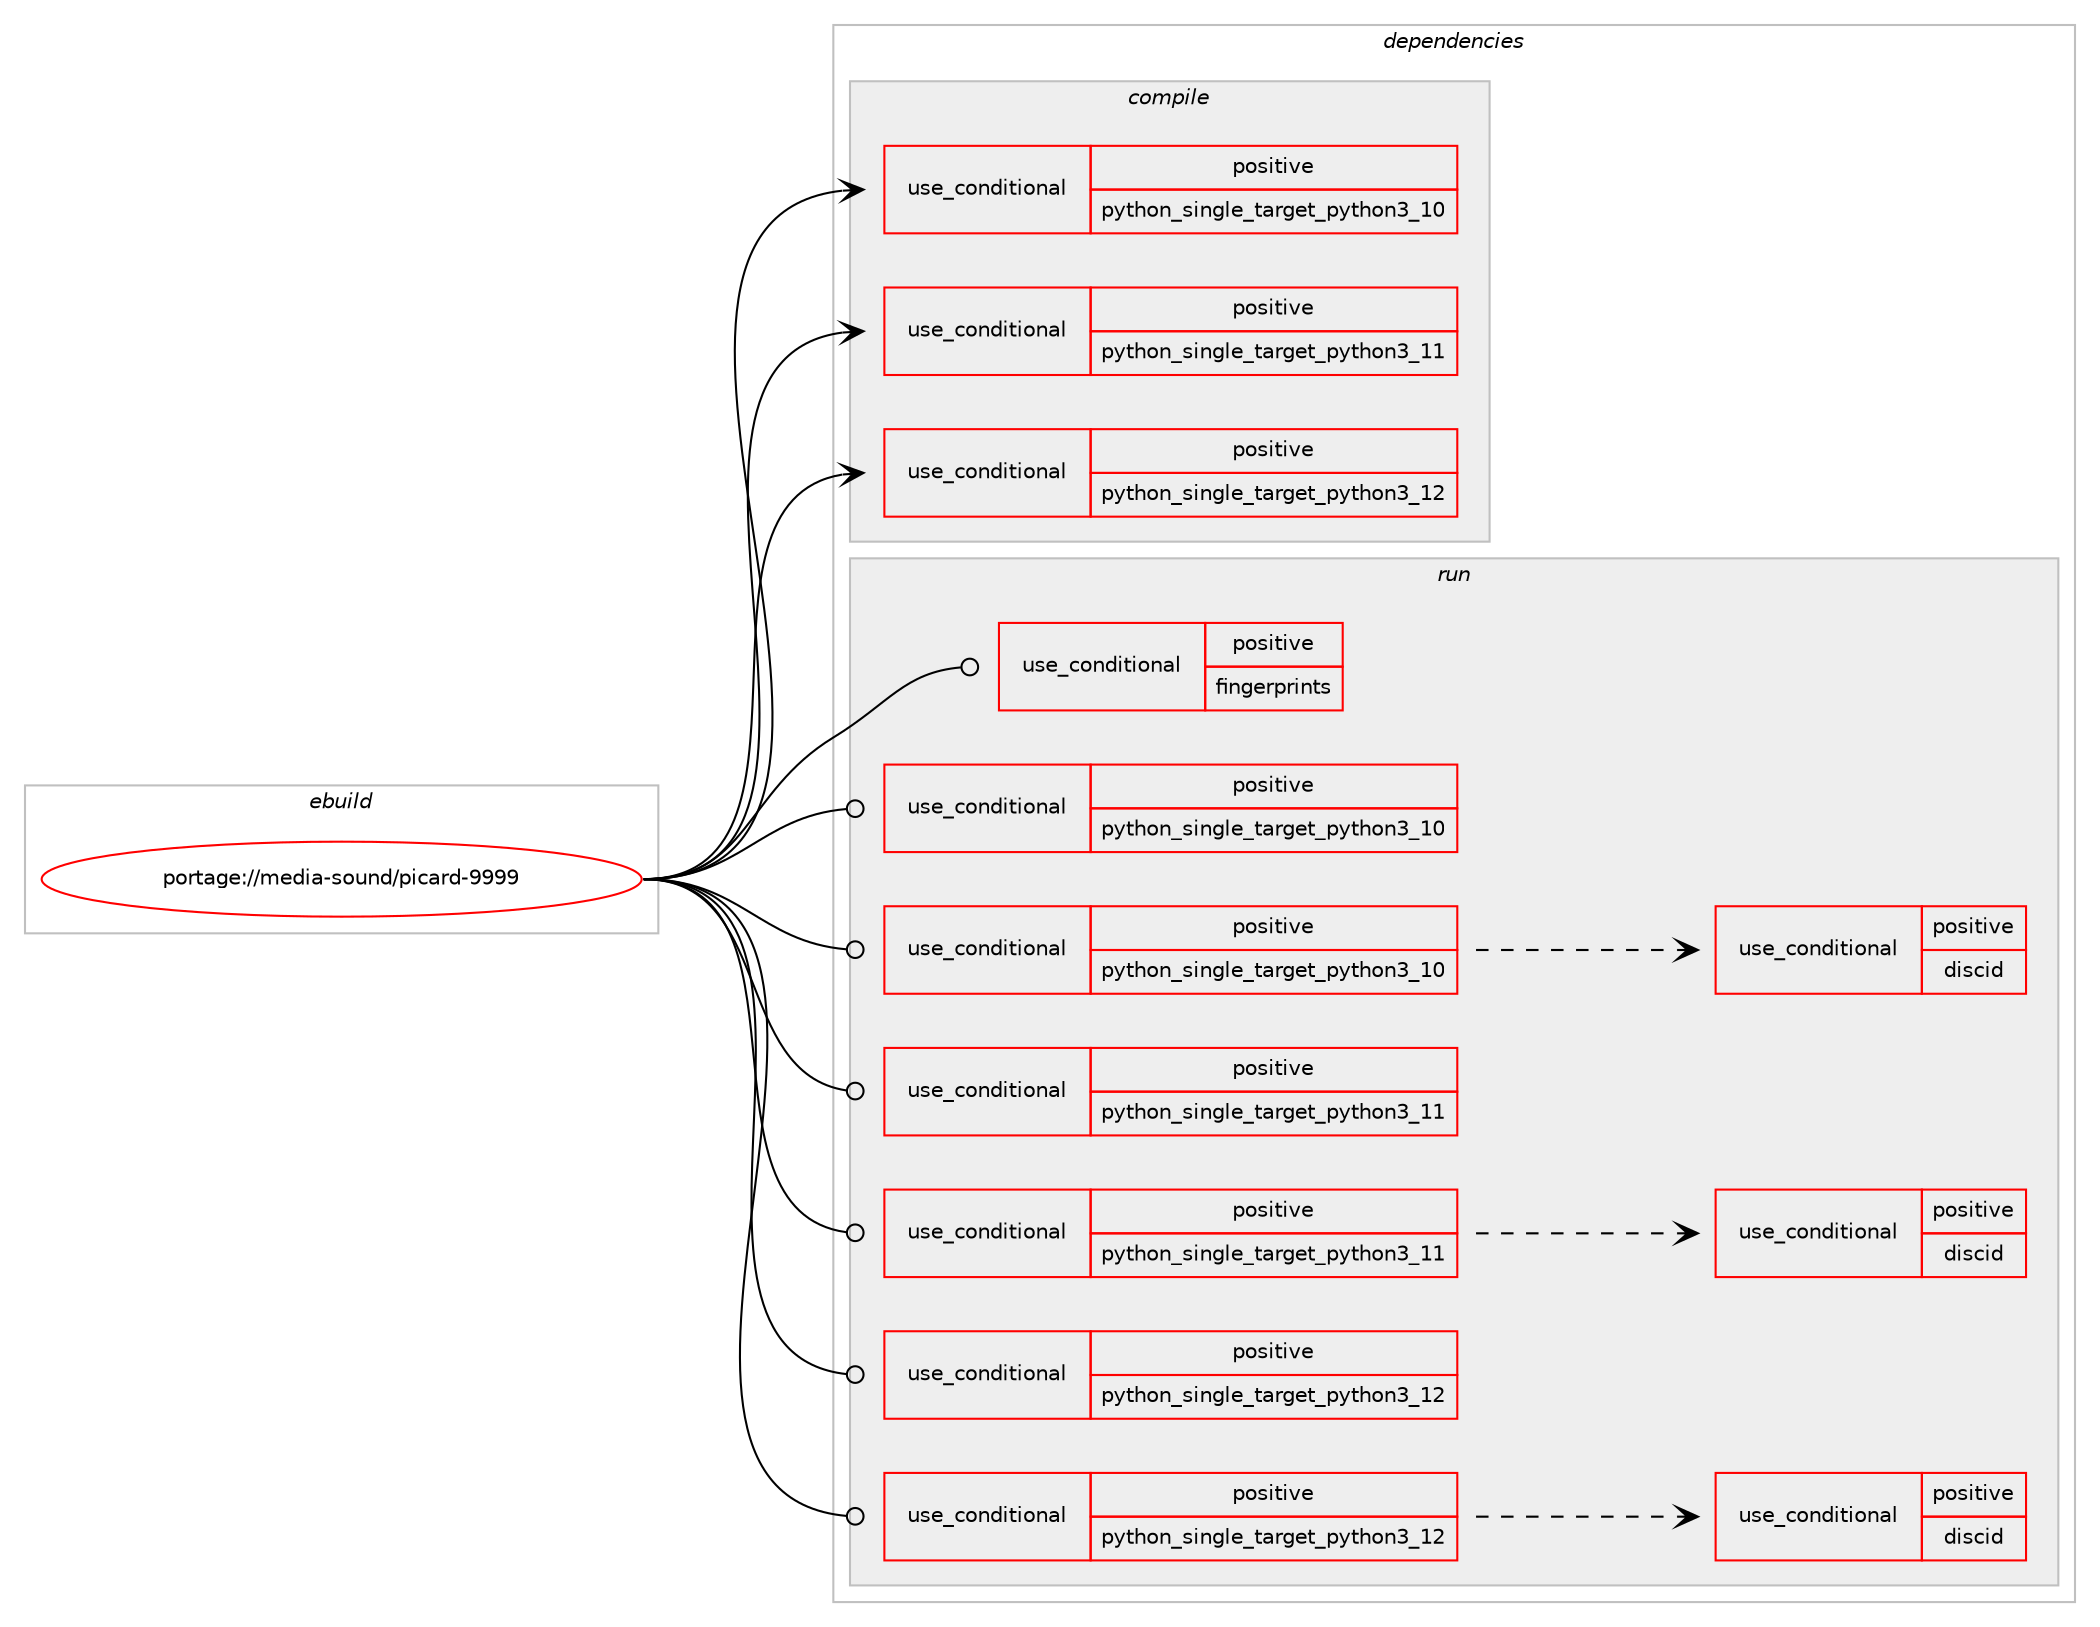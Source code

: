 digraph prolog {

# *************
# Graph options
# *************

newrank=true;
concentrate=true;
compound=true;
graph [rankdir=LR,fontname=Helvetica,fontsize=10,ranksep=1.5];#, ranksep=2.5, nodesep=0.2];
edge  [arrowhead=vee];
node  [fontname=Helvetica,fontsize=10];

# **********
# The ebuild
# **********

subgraph cluster_leftcol {
color=gray;
rank=same;
label=<<i>ebuild</i>>;
id [label="portage://media-sound/picard-9999", color=red, width=4, href="../media-sound/picard-9999.svg"];
}

# ****************
# The dependencies
# ****************

subgraph cluster_midcol {
color=gray;
label=<<i>dependencies</i>>;
subgraph cluster_compile {
fillcolor="#eeeeee";
style=filled;
label=<<i>compile</i>>;
subgraph cond79051 {
dependency164635 [label=<<TABLE BORDER="0" CELLBORDER="1" CELLSPACING="0" CELLPADDING="4"><TR><TD ROWSPAN="3" CELLPADDING="10">use_conditional</TD></TR><TR><TD>positive</TD></TR><TR><TD>python_single_target_python3_10</TD></TR></TABLE>>, shape=none, color=red];
# *** BEGIN UNKNOWN DEPENDENCY TYPE (TODO) ***
# dependency164635 -> package_dependency(portage://media-sound/picard-9999,install,no,dev-lang,python,none,[,,],[slot(3.10)],[])
# *** END UNKNOWN DEPENDENCY TYPE (TODO) ***

}
id:e -> dependency164635:w [weight=20,style="solid",arrowhead="vee"];
subgraph cond79052 {
dependency164636 [label=<<TABLE BORDER="0" CELLBORDER="1" CELLSPACING="0" CELLPADDING="4"><TR><TD ROWSPAN="3" CELLPADDING="10">use_conditional</TD></TR><TR><TD>positive</TD></TR><TR><TD>python_single_target_python3_11</TD></TR></TABLE>>, shape=none, color=red];
# *** BEGIN UNKNOWN DEPENDENCY TYPE (TODO) ***
# dependency164636 -> package_dependency(portage://media-sound/picard-9999,install,no,dev-lang,python,none,[,,],[slot(3.11)],[])
# *** END UNKNOWN DEPENDENCY TYPE (TODO) ***

}
id:e -> dependency164636:w [weight=20,style="solid",arrowhead="vee"];
subgraph cond79053 {
dependency164637 [label=<<TABLE BORDER="0" CELLBORDER="1" CELLSPACING="0" CELLPADDING="4"><TR><TD ROWSPAN="3" CELLPADDING="10">use_conditional</TD></TR><TR><TD>positive</TD></TR><TR><TD>python_single_target_python3_12</TD></TR></TABLE>>, shape=none, color=red];
# *** BEGIN UNKNOWN DEPENDENCY TYPE (TODO) ***
# dependency164637 -> package_dependency(portage://media-sound/picard-9999,install,no,dev-lang,python,none,[,,],[slot(3.12)],[])
# *** END UNKNOWN DEPENDENCY TYPE (TODO) ***

}
id:e -> dependency164637:w [weight=20,style="solid",arrowhead="vee"];
}
subgraph cluster_compileandrun {
fillcolor="#eeeeee";
style=filled;
label=<<i>compile and run</i>>;
}
subgraph cluster_run {
fillcolor="#eeeeee";
style=filled;
label=<<i>run</i>>;
subgraph cond79054 {
dependency164638 [label=<<TABLE BORDER="0" CELLBORDER="1" CELLSPACING="0" CELLPADDING="4"><TR><TD ROWSPAN="3" CELLPADDING="10">use_conditional</TD></TR><TR><TD>positive</TD></TR><TR><TD>fingerprints</TD></TR></TABLE>>, shape=none, color=red];
# *** BEGIN UNKNOWN DEPENDENCY TYPE (TODO) ***
# dependency164638 -> package_dependency(portage://media-sound/picard-9999,run,no,media-libs,chromaprint,none,[,,],[],[use(enable(tools),none)])
# *** END UNKNOWN DEPENDENCY TYPE (TODO) ***

}
id:e -> dependency164638:w [weight=20,style="solid",arrowhead="odot"];
subgraph cond79055 {
dependency164639 [label=<<TABLE BORDER="0" CELLBORDER="1" CELLSPACING="0" CELLPADDING="4"><TR><TD ROWSPAN="3" CELLPADDING="10">use_conditional</TD></TR><TR><TD>positive</TD></TR><TR><TD>python_single_target_python3_10</TD></TR></TABLE>>, shape=none, color=red];
# *** BEGIN UNKNOWN DEPENDENCY TYPE (TODO) ***
# dependency164639 -> package_dependency(portage://media-sound/picard-9999,run,no,dev-lang,python,none,[,,],[slot(3.10)],[])
# *** END UNKNOWN DEPENDENCY TYPE (TODO) ***

}
id:e -> dependency164639:w [weight=20,style="solid",arrowhead="odot"];
subgraph cond79056 {
dependency164640 [label=<<TABLE BORDER="0" CELLBORDER="1" CELLSPACING="0" CELLPADDING="4"><TR><TD ROWSPAN="3" CELLPADDING="10">use_conditional</TD></TR><TR><TD>positive</TD></TR><TR><TD>python_single_target_python3_10</TD></TR></TABLE>>, shape=none, color=red];
# *** BEGIN UNKNOWN DEPENDENCY TYPE (TODO) ***
# dependency164640 -> package_dependency(portage://media-sound/picard-9999,run,no,dev-python,fasteners,none,[,,],[],[use(enable(python_targets_python3_10),negative)])
# *** END UNKNOWN DEPENDENCY TYPE (TODO) ***

# *** BEGIN UNKNOWN DEPENDENCY TYPE (TODO) ***
# dependency164640 -> package_dependency(portage://media-sound/picard-9999,run,no,dev-python,pyjwt,none,[,,],[],[use(enable(python_targets_python3_10),negative)])
# *** END UNKNOWN DEPENDENCY TYPE (TODO) ***

# *** BEGIN UNKNOWN DEPENDENCY TYPE (TODO) ***
# dependency164640 -> package_dependency(portage://media-sound/picard-9999,run,no,dev-python,PyQt5,none,[,,],[],[use(enable(declarative),none),use(enable(gui),none),use(enable(network),none),use(enable(widgets),none),use(enable(python_targets_python3_10),negative)])
# *** END UNKNOWN DEPENDENCY TYPE (TODO) ***

# *** BEGIN UNKNOWN DEPENDENCY TYPE (TODO) ***
# dependency164640 -> package_dependency(portage://media-sound/picard-9999,run,no,dev-python,python-dateutil,none,[,,],[],[use(enable(python_targets_python3_10),negative)])
# *** END UNKNOWN DEPENDENCY TYPE (TODO) ***

# *** BEGIN UNKNOWN DEPENDENCY TYPE (TODO) ***
# dependency164640 -> package_dependency(portage://media-sound/picard-9999,run,no,dev-python,pyyaml,none,[,,],[],[use(enable(python_targets_python3_10),negative)])
# *** END UNKNOWN DEPENDENCY TYPE (TODO) ***

# *** BEGIN UNKNOWN DEPENDENCY TYPE (TODO) ***
# dependency164640 -> package_dependency(portage://media-sound/picard-9999,run,no,media-libs,mutagen,none,[,,],[],[use(enable(python_targets_python3_10),negative)])
# *** END UNKNOWN DEPENDENCY TYPE (TODO) ***

subgraph cond79057 {
dependency164641 [label=<<TABLE BORDER="0" CELLBORDER="1" CELLSPACING="0" CELLPADDING="4"><TR><TD ROWSPAN="3" CELLPADDING="10">use_conditional</TD></TR><TR><TD>positive</TD></TR><TR><TD>discid</TD></TR></TABLE>>, shape=none, color=red];
# *** BEGIN UNKNOWN DEPENDENCY TYPE (TODO) ***
# dependency164641 -> package_dependency(portage://media-sound/picard-9999,run,no,dev-python,discid,none,[,,],[],[use(enable(python_targets_python3_10),negative)])
# *** END UNKNOWN DEPENDENCY TYPE (TODO) ***

}
dependency164640:e -> dependency164641:w [weight=20,style="dashed",arrowhead="vee"];
}
id:e -> dependency164640:w [weight=20,style="solid",arrowhead="odot"];
subgraph cond79058 {
dependency164642 [label=<<TABLE BORDER="0" CELLBORDER="1" CELLSPACING="0" CELLPADDING="4"><TR><TD ROWSPAN="3" CELLPADDING="10">use_conditional</TD></TR><TR><TD>positive</TD></TR><TR><TD>python_single_target_python3_11</TD></TR></TABLE>>, shape=none, color=red];
# *** BEGIN UNKNOWN DEPENDENCY TYPE (TODO) ***
# dependency164642 -> package_dependency(portage://media-sound/picard-9999,run,no,dev-lang,python,none,[,,],[slot(3.11)],[])
# *** END UNKNOWN DEPENDENCY TYPE (TODO) ***

}
id:e -> dependency164642:w [weight=20,style="solid",arrowhead="odot"];
subgraph cond79059 {
dependency164643 [label=<<TABLE BORDER="0" CELLBORDER="1" CELLSPACING="0" CELLPADDING="4"><TR><TD ROWSPAN="3" CELLPADDING="10">use_conditional</TD></TR><TR><TD>positive</TD></TR><TR><TD>python_single_target_python3_11</TD></TR></TABLE>>, shape=none, color=red];
# *** BEGIN UNKNOWN DEPENDENCY TYPE (TODO) ***
# dependency164643 -> package_dependency(portage://media-sound/picard-9999,run,no,dev-python,fasteners,none,[,,],[],[use(enable(python_targets_python3_11),negative)])
# *** END UNKNOWN DEPENDENCY TYPE (TODO) ***

# *** BEGIN UNKNOWN DEPENDENCY TYPE (TODO) ***
# dependency164643 -> package_dependency(portage://media-sound/picard-9999,run,no,dev-python,pyjwt,none,[,,],[],[use(enable(python_targets_python3_11),negative)])
# *** END UNKNOWN DEPENDENCY TYPE (TODO) ***

# *** BEGIN UNKNOWN DEPENDENCY TYPE (TODO) ***
# dependency164643 -> package_dependency(portage://media-sound/picard-9999,run,no,dev-python,PyQt5,none,[,,],[],[use(enable(declarative),none),use(enable(gui),none),use(enable(network),none),use(enable(widgets),none),use(enable(python_targets_python3_11),negative)])
# *** END UNKNOWN DEPENDENCY TYPE (TODO) ***

# *** BEGIN UNKNOWN DEPENDENCY TYPE (TODO) ***
# dependency164643 -> package_dependency(portage://media-sound/picard-9999,run,no,dev-python,python-dateutil,none,[,,],[],[use(enable(python_targets_python3_11),negative)])
# *** END UNKNOWN DEPENDENCY TYPE (TODO) ***

# *** BEGIN UNKNOWN DEPENDENCY TYPE (TODO) ***
# dependency164643 -> package_dependency(portage://media-sound/picard-9999,run,no,dev-python,pyyaml,none,[,,],[],[use(enable(python_targets_python3_11),negative)])
# *** END UNKNOWN DEPENDENCY TYPE (TODO) ***

# *** BEGIN UNKNOWN DEPENDENCY TYPE (TODO) ***
# dependency164643 -> package_dependency(portage://media-sound/picard-9999,run,no,media-libs,mutagen,none,[,,],[],[use(enable(python_targets_python3_11),negative)])
# *** END UNKNOWN DEPENDENCY TYPE (TODO) ***

subgraph cond79060 {
dependency164644 [label=<<TABLE BORDER="0" CELLBORDER="1" CELLSPACING="0" CELLPADDING="4"><TR><TD ROWSPAN="3" CELLPADDING="10">use_conditional</TD></TR><TR><TD>positive</TD></TR><TR><TD>discid</TD></TR></TABLE>>, shape=none, color=red];
# *** BEGIN UNKNOWN DEPENDENCY TYPE (TODO) ***
# dependency164644 -> package_dependency(portage://media-sound/picard-9999,run,no,dev-python,discid,none,[,,],[],[use(enable(python_targets_python3_11),negative)])
# *** END UNKNOWN DEPENDENCY TYPE (TODO) ***

}
dependency164643:e -> dependency164644:w [weight=20,style="dashed",arrowhead="vee"];
}
id:e -> dependency164643:w [weight=20,style="solid",arrowhead="odot"];
subgraph cond79061 {
dependency164645 [label=<<TABLE BORDER="0" CELLBORDER="1" CELLSPACING="0" CELLPADDING="4"><TR><TD ROWSPAN="3" CELLPADDING="10">use_conditional</TD></TR><TR><TD>positive</TD></TR><TR><TD>python_single_target_python3_12</TD></TR></TABLE>>, shape=none, color=red];
# *** BEGIN UNKNOWN DEPENDENCY TYPE (TODO) ***
# dependency164645 -> package_dependency(portage://media-sound/picard-9999,run,no,dev-lang,python,none,[,,],[slot(3.12)],[])
# *** END UNKNOWN DEPENDENCY TYPE (TODO) ***

}
id:e -> dependency164645:w [weight=20,style="solid",arrowhead="odot"];
subgraph cond79062 {
dependency164646 [label=<<TABLE BORDER="0" CELLBORDER="1" CELLSPACING="0" CELLPADDING="4"><TR><TD ROWSPAN="3" CELLPADDING="10">use_conditional</TD></TR><TR><TD>positive</TD></TR><TR><TD>python_single_target_python3_12</TD></TR></TABLE>>, shape=none, color=red];
# *** BEGIN UNKNOWN DEPENDENCY TYPE (TODO) ***
# dependency164646 -> package_dependency(portage://media-sound/picard-9999,run,no,dev-python,fasteners,none,[,,],[],[use(enable(python_targets_python3_12),negative)])
# *** END UNKNOWN DEPENDENCY TYPE (TODO) ***

# *** BEGIN UNKNOWN DEPENDENCY TYPE (TODO) ***
# dependency164646 -> package_dependency(portage://media-sound/picard-9999,run,no,dev-python,pyjwt,none,[,,],[],[use(enable(python_targets_python3_12),negative)])
# *** END UNKNOWN DEPENDENCY TYPE (TODO) ***

# *** BEGIN UNKNOWN DEPENDENCY TYPE (TODO) ***
# dependency164646 -> package_dependency(portage://media-sound/picard-9999,run,no,dev-python,PyQt5,none,[,,],[],[use(enable(declarative),none),use(enable(gui),none),use(enable(network),none),use(enable(widgets),none),use(enable(python_targets_python3_12),negative)])
# *** END UNKNOWN DEPENDENCY TYPE (TODO) ***

# *** BEGIN UNKNOWN DEPENDENCY TYPE (TODO) ***
# dependency164646 -> package_dependency(portage://media-sound/picard-9999,run,no,dev-python,python-dateutil,none,[,,],[],[use(enable(python_targets_python3_12),negative)])
# *** END UNKNOWN DEPENDENCY TYPE (TODO) ***

# *** BEGIN UNKNOWN DEPENDENCY TYPE (TODO) ***
# dependency164646 -> package_dependency(portage://media-sound/picard-9999,run,no,dev-python,pyyaml,none,[,,],[],[use(enable(python_targets_python3_12),negative)])
# *** END UNKNOWN DEPENDENCY TYPE (TODO) ***

# *** BEGIN UNKNOWN DEPENDENCY TYPE (TODO) ***
# dependency164646 -> package_dependency(portage://media-sound/picard-9999,run,no,media-libs,mutagen,none,[,,],[],[use(enable(python_targets_python3_12),negative)])
# *** END UNKNOWN DEPENDENCY TYPE (TODO) ***

subgraph cond79063 {
dependency164647 [label=<<TABLE BORDER="0" CELLBORDER="1" CELLSPACING="0" CELLPADDING="4"><TR><TD ROWSPAN="3" CELLPADDING="10">use_conditional</TD></TR><TR><TD>positive</TD></TR><TR><TD>discid</TD></TR></TABLE>>, shape=none, color=red];
# *** BEGIN UNKNOWN DEPENDENCY TYPE (TODO) ***
# dependency164647 -> package_dependency(portage://media-sound/picard-9999,run,no,dev-python,discid,none,[,,],[],[use(enable(python_targets_python3_12),negative)])
# *** END UNKNOWN DEPENDENCY TYPE (TODO) ***

}
dependency164646:e -> dependency164647:w [weight=20,style="dashed",arrowhead="vee"];
}
id:e -> dependency164646:w [weight=20,style="solid",arrowhead="odot"];
}
}

# **************
# The candidates
# **************

subgraph cluster_choices {
rank=same;
color=gray;
label=<<i>candidates</i>>;

}

}
